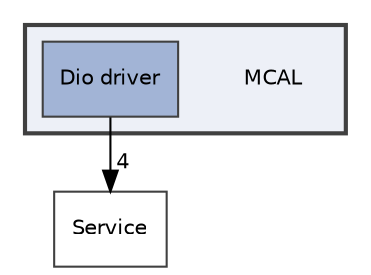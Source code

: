 digraph "MCAL"
{
 // LATEX_PDF_SIZE
  edge [fontname="Helvetica",fontsize="10",labelfontname="Helvetica",labelfontsize="10"];
  node [fontname="Helvetica",fontsize="10",shape=record];
  compound=true
  subgraph clusterdir_aeef58f5a946ad8e66cca46db86d7cf5 {
    graph [ bgcolor="#edf0f7", pencolor="grey25", style="filled,bold,", label="", fontname="Helvetica", fontsize="10", URL="dir_aeef58f5a946ad8e66cca46db86d7cf5.html"]
    dir_aeef58f5a946ad8e66cca46db86d7cf5 [shape=plaintext, label="MCAL"];
  dir_bee0b53741bc04d4b8c9723229bff702 [shape=box, label="Dio driver", style="filled,", fillcolor="#a2b4d6", color="grey25", URL="dir_bee0b53741bc04d4b8c9723229bff702.html"];
  }
  dir_44eb20806aaf8411decdc863bb791107 [shape=box, label="Service", style="", fillcolor="#edf0f7", color="grey25", URL="dir_44eb20806aaf8411decdc863bb791107.html"];
  dir_bee0b53741bc04d4b8c9723229bff702->dir_44eb20806aaf8411decdc863bb791107 [headlabel="4", labeldistance=1.5 headhref="dir_000006_000011.html"];
}
